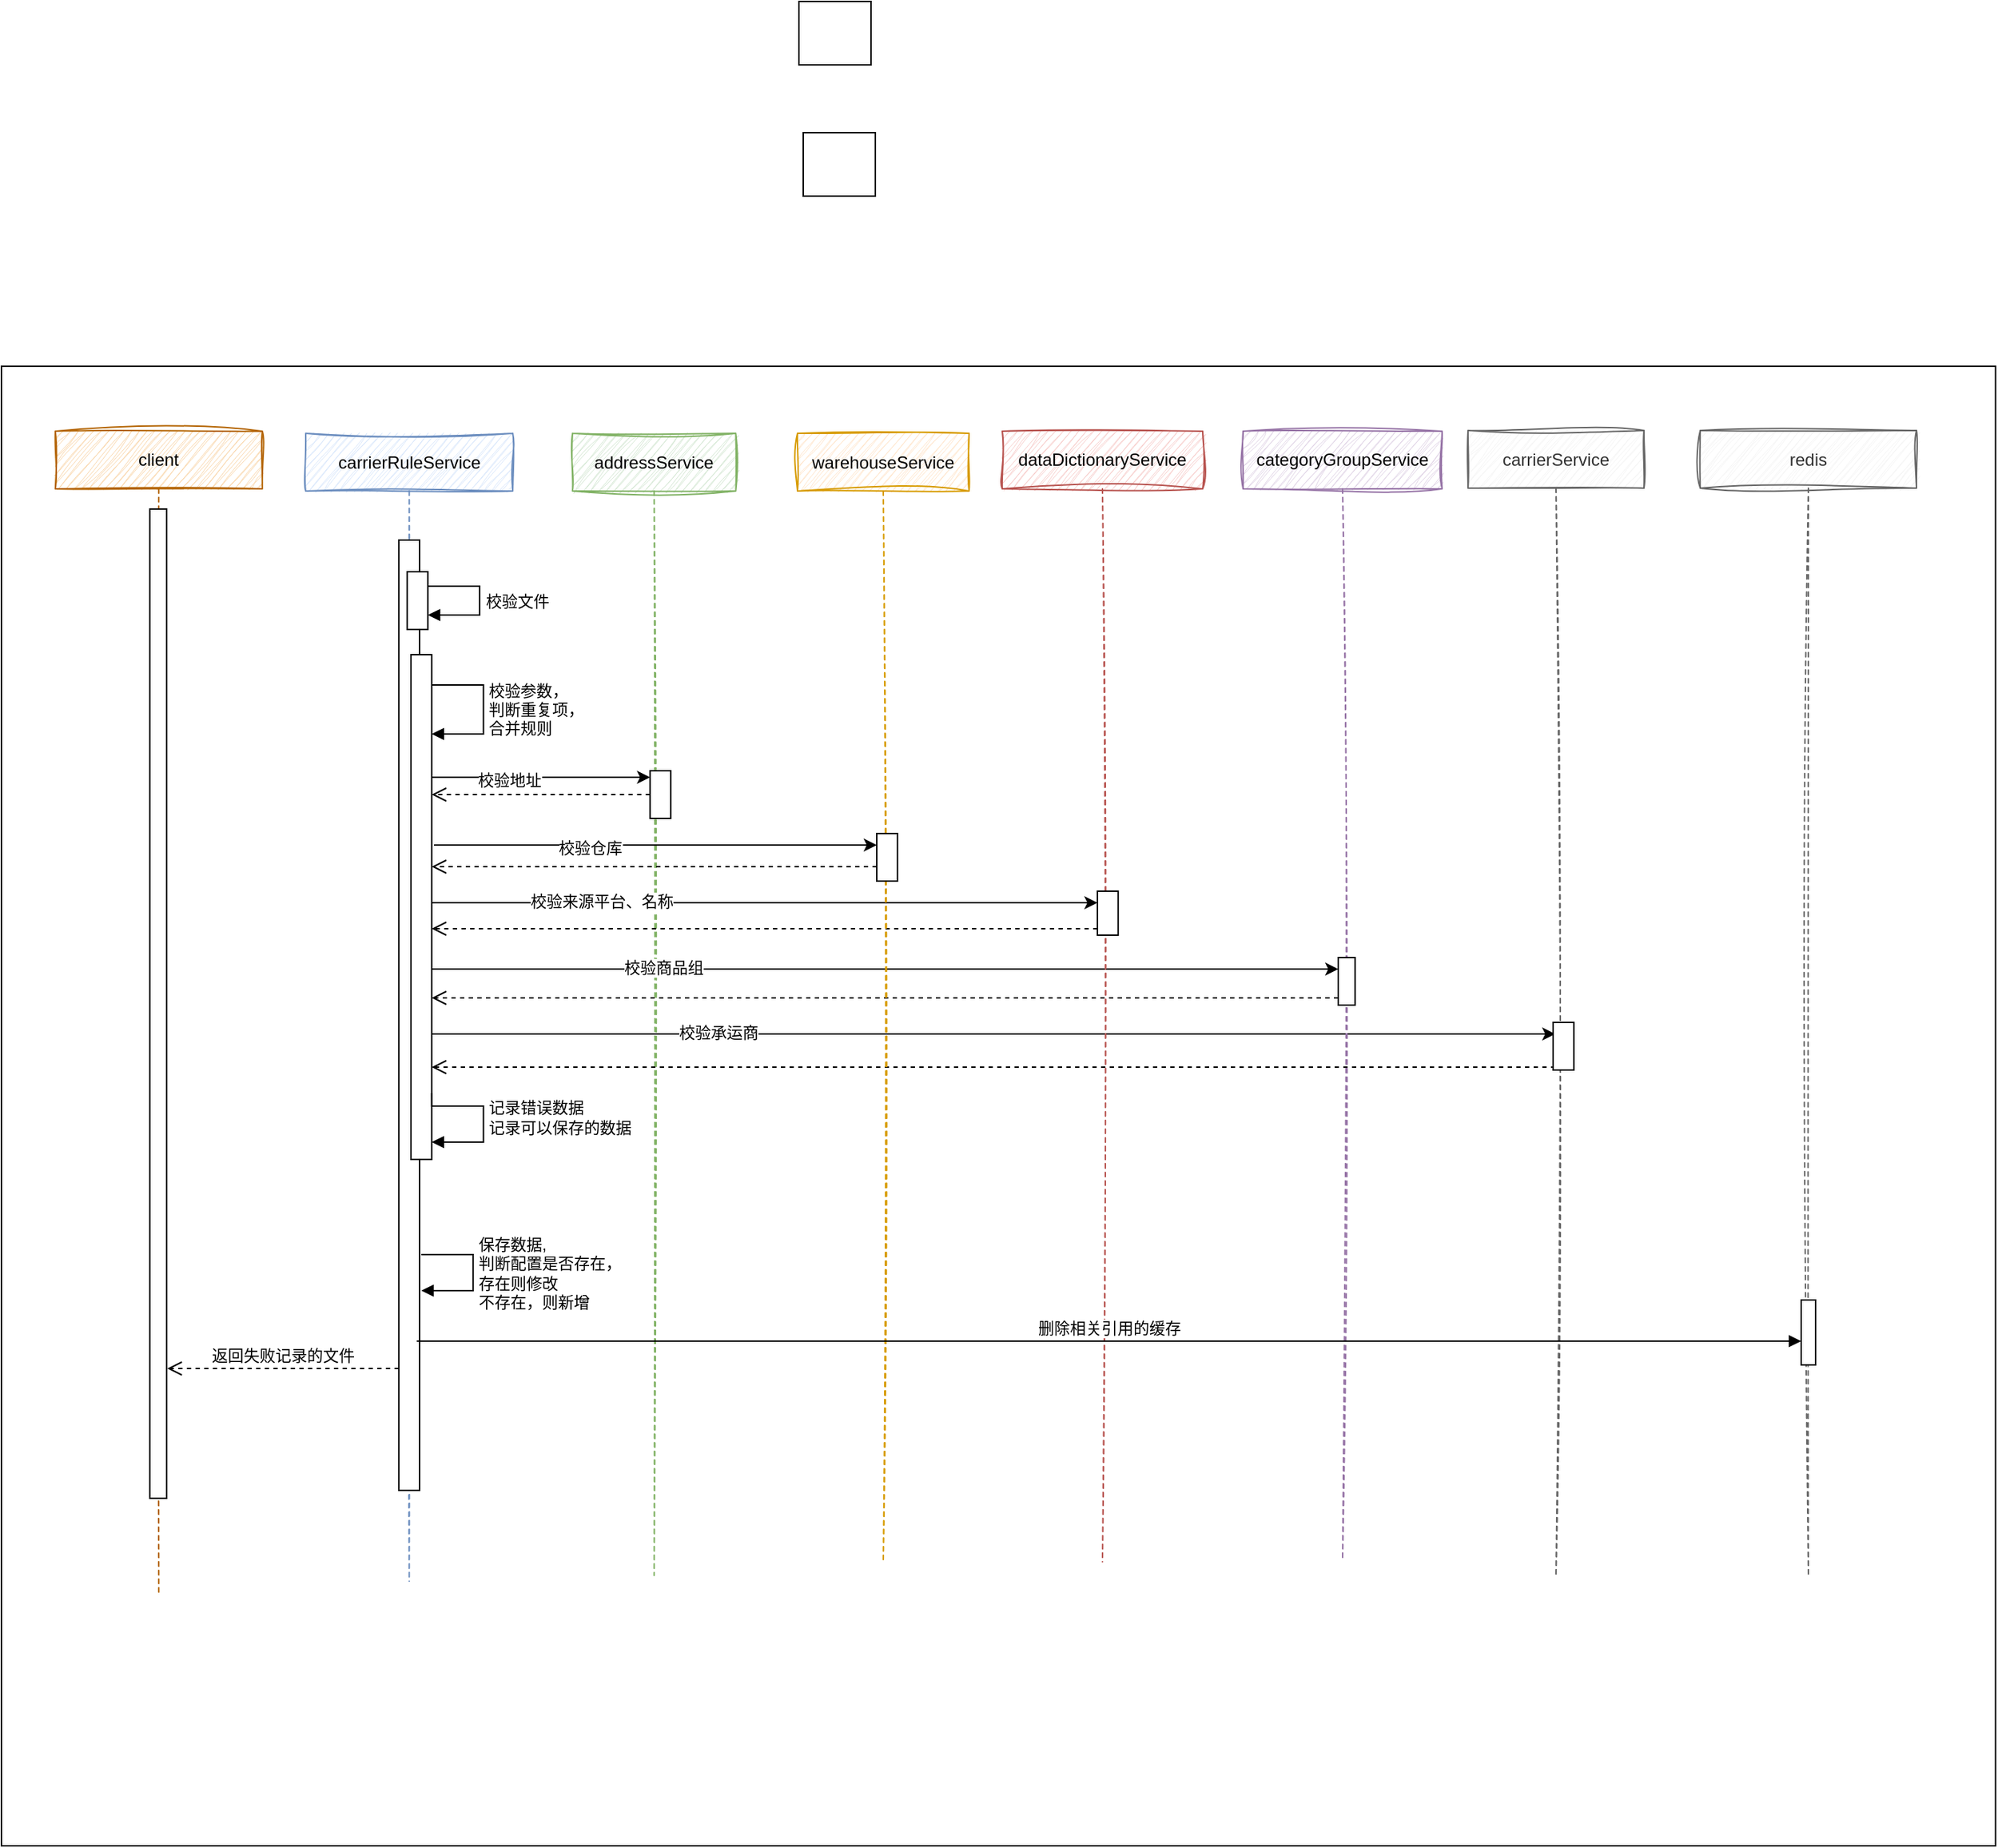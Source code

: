 <mxfile version="21.1.1" type="github">
  <diagram name="Page-1" id="H6m2QchIC2Lcc2bhJD-X">
    <mxGraphModel dx="4386" dy="798" grid="0" gridSize="10" guides="1" tooltips="1" connect="1" arrows="1" fold="1" page="1" pageScale="1" pageWidth="2500" pageHeight="1600" math="0" shadow="0">
      <root>
        <mxCell id="0" />
        <mxCell id="1" parent="0" />
        <UserObject label="" tags="修改商品分组" id="DbHAuOHDwygm2lhfX7S6-65">
          <mxCell style="rounded=0;whiteSpace=wrap;html=1;container=1;" vertex="1" collapsed="1" parent="1">
            <mxGeometry x="144" y="76" width="50" height="44" as="geometry">
              <mxRectangle x="1020" y="228" width="1077" height="1016" as="alternateBounds" />
            </mxGeometry>
          </mxCell>
        </UserObject>
        <mxCell id="DbHAuOHDwygm2lhfX7S6-1" value="categoryGroupService" style="shape=umlLifeline;perimeter=lifelinePerimeter;whiteSpace=wrap;html=1;container=0;dropTarget=0;collapsible=0;recursiveResize=0;outlineConnect=0;portConstraint=eastwest;newEdgeStyle={&quot;edgeStyle&quot;:&quot;elbowEdgeStyle&quot;,&quot;elbow&quot;:&quot;vertical&quot;,&quot;curved&quot;:0,&quot;rounded&quot;:0};sketch=1;curveFitting=1;jiggle=2;fillColor=#dae8fc;strokeColor=#6c8ebf;" vertex="1" parent="DbHAuOHDwygm2lhfX7S6-65">
          <mxGeometry x="308.286" y="44" width="140.13" height="737" as="geometry" />
        </mxCell>
        <mxCell id="DbHAuOHDwygm2lhfX7S6-3" value="修改" style="html=1;verticalAlign=bottom;startArrow=none;endArrow=block;startSize=8;edgeStyle=elbowEdgeStyle;elbow=vertical;curved=0;rounded=0;startFill=0;" edge="1" parent="DbHAuOHDwygm2lhfX7S6-1" source="DbHAuOHDwygm2lhfX7S6-35">
          <mxGeometry relative="1" as="geometry">
            <mxPoint x="5.005" y="80" as="sourcePoint" />
            <mxPoint x="65.06" y="80" as="targetPoint" />
          </mxGeometry>
        </mxCell>
        <mxCell id="DbHAuOHDwygm2lhfX7S6-17" value="" style="html=1;points=[];perimeter=orthogonalPerimeter;outlineConnect=0;targetShapes=umlLifeline;portConstraint=eastwest;newEdgeStyle={&quot;edgeStyle&quot;:&quot;elbowEdgeStyle&quot;,&quot;elbow&quot;:&quot;vertical&quot;,&quot;curved&quot;:0,&quot;rounded&quot;:0};sketch=1;curveFitting=1;jiggle=2;" vertex="1" parent="DbHAuOHDwygm2lhfX7S6-1">
          <mxGeometry x="65.06" y="80" width="10.009" height="611" as="geometry" />
        </mxCell>
        <mxCell id="DbHAuOHDwygm2lhfX7S6-28" value="" style="endArrow=classic;html=1;rounded=0;edgeStyle=orthogonalEdgeStyle;sketch=1;curveFitting=1;jiggle=2;" edge="1" parent="DbHAuOHDwygm2lhfX7S6-1" source="DbHAuOHDwygm2lhfX7S6-17" target="DbHAuOHDwygm2lhfX7S6-17">
          <mxGeometry width="50" height="50" relative="1" as="geometry">
            <mxPoint x="95.088" y="305" as="sourcePoint" />
            <mxPoint x="155.144" y="305" as="targetPoint" />
            <Array as="points">
              <mxPoint x="95.088" y="275" />
              <mxPoint x="95.088" y="306" />
            </Array>
          </mxGeometry>
        </mxCell>
        <mxCell id="DbHAuOHDwygm2lhfX7S6-29" value="根据结果&lt;br&gt;决定是否可以修改名称" style="edgeLabel;html=1;align=center;verticalAlign=middle;resizable=0;points=[];" vertex="1" connectable="0" parent="DbHAuOHDwygm2lhfX7S6-28">
          <mxGeometry x="0.111" relative="1" as="geometry">
            <mxPoint x="53" y="-4" as="offset" />
          </mxGeometry>
        </mxCell>
        <mxCell id="DbHAuOHDwygm2lhfX7S6-5" value="carrierRuleService" style="shape=umlLifeline;perimeter=lifelinePerimeter;whiteSpace=wrap;html=1;container=0;dropTarget=0;collapsible=0;recursiveResize=0;outlineConnect=0;portConstraint=eastwest;newEdgeStyle={&quot;edgeStyle&quot;:&quot;elbowEdgeStyle&quot;,&quot;elbow&quot;:&quot;vertical&quot;,&quot;curved&quot;:0,&quot;rounded&quot;:0};fillColor=#f8cecc;strokeColor=#b85450;sketch=1;curveFitting=1;jiggle=2;" vertex="1" parent="DbHAuOHDwygm2lhfX7S6-65">
          <mxGeometry x="758.704" y="44" width="150.139" height="763" as="geometry" />
        </mxCell>
        <mxCell id="DbHAuOHDwygm2lhfX7S6-6" value="" style="html=1;points=[];perimeter=orthogonalPerimeter;outlineConnect=0;targetShapes=umlLifeline;portConstraint=eastwest;newEdgeStyle={&quot;edgeStyle&quot;:&quot;elbowEdgeStyle&quot;,&quot;elbow&quot;:&quot;vertical&quot;,&quot;curved&quot;:0,&quot;rounded&quot;:0};sketch=1;curveFitting=1;jiggle=2;" vertex="1" parent="DbHAuOHDwygm2lhfX7S6-5">
          <mxGeometry x="70.065" y="80" width="10.009" height="170" as="geometry" />
        </mxCell>
        <mxCell id="DbHAuOHDwygm2lhfX7S6-11" value="redis" style="shape=umlLifeline;perimeter=lifelinePerimeter;whiteSpace=wrap;html=1;container=0;dropTarget=0;collapsible=0;recursiveResize=0;outlineConnect=0;portConstraint=eastwest;newEdgeStyle={&quot;edgeStyle&quot;:&quot;elbowEdgeStyle&quot;,&quot;elbow&quot;:&quot;vertical&quot;,&quot;curved&quot;:0,&quot;rounded&quot;:0};fillColor=#d5e8d4;strokeColor=#82b366;sketch=1;curveFitting=1;jiggle=2;" vertex="1" parent="DbHAuOHDwygm2lhfX7S6-65">
          <mxGeometry x="528.491" y="44" width="140.13" height="750" as="geometry" />
        </mxCell>
        <mxCell id="DbHAuOHDwygm2lhfX7S6-13" value="" style="html=1;points=[];perimeter=orthogonalPerimeter;outlineConnect=0;targetShapes=umlLifeline;portConstraint=eastwest;newEdgeStyle={&quot;edgeStyle&quot;:&quot;elbowEdgeStyle&quot;,&quot;elbow&quot;:&quot;vertical&quot;,&quot;curved&quot;:0,&quot;rounded&quot;:0};sketch=1;curveFitting=1;jiggle=2;" vertex="1" parent="DbHAuOHDwygm2lhfX7S6-11">
          <mxGeometry x="65.06" y="84" width="10.009" height="61" as="geometry" />
        </mxCell>
        <mxCell id="DbHAuOHDwygm2lhfX7S6-23" value="" style="html=1;points=[];perimeter=orthogonalPerimeter;outlineConnect=0;targetShapes=umlLifeline;portConstraint=eastwest;newEdgeStyle={&quot;edgeStyle&quot;:&quot;elbowEdgeStyle&quot;,&quot;elbow&quot;:&quot;vertical&quot;,&quot;curved&quot;:0,&quot;rounded&quot;:0};sketch=1;curveFitting=1;jiggle=2;" vertex="1" parent="DbHAuOHDwygm2lhfX7S6-11">
          <mxGeometry x="65.06" y="175" width="10.009" height="45" as="geometry" />
        </mxCell>
        <mxCell id="DbHAuOHDwygm2lhfX7S6-40" value="" style="html=1;points=[];perimeter=orthogonalPerimeter;outlineConnect=0;targetShapes=umlLifeline;portConstraint=eastwest;newEdgeStyle={&quot;edgeStyle&quot;:&quot;elbowEdgeStyle&quot;,&quot;elbow&quot;:&quot;vertical&quot;,&quot;curved&quot;:0,&quot;rounded&quot;:0};" vertex="1" parent="DbHAuOHDwygm2lhfX7S6-11">
          <mxGeometry x="65.06" y="656" width="10.009" height="39" as="geometry" />
        </mxCell>
        <mxCell id="DbHAuOHDwygm2lhfX7S6-14" value="" style="endArrow=classic;html=1;rounded=0;sketch=1;curveFitting=1;jiggle=2;exitX=1;exitY=0.044;exitDx=0;exitDy=0;exitPerimeter=0;" edge="1" parent="DbHAuOHDwygm2lhfX7S6-65" source="DbHAuOHDwygm2lhfX7S6-17" target="DbHAuOHDwygm2lhfX7S6-13">
          <mxGeometry width="50" height="50" relative="1" as="geometry">
            <mxPoint x="383.356" y="149" as="sourcePoint" />
            <mxPoint x="433.402" y="99" as="targetPoint" />
            <Array as="points">
              <mxPoint x="551.512" y="138" />
            </Array>
          </mxGeometry>
        </mxCell>
        <mxCell id="DbHAuOHDwygm2lhfX7S6-15" value="查询是否被引用" style="edgeLabel;html=1;align=center;verticalAlign=middle;resizable=0;points=[];" vertex="1" connectable="0" parent="DbHAuOHDwygm2lhfX7S6-14">
          <mxGeometry x="-0.151" y="-3" relative="1" as="geometry">
            <mxPoint as="offset" />
          </mxGeometry>
        </mxCell>
        <mxCell id="DbHAuOHDwygm2lhfX7S6-16" style="edgeStyle=elbowEdgeStyle;rounded=0;orthogonalLoop=1;jettySize=auto;html=1;elbow=vertical;curved=0;dashed=1;dashPattern=8 8;sketch=1;curveFitting=1;jiggle=2;endArrow=open;verticalAlign=bottom;endSize=8;" edge="1" parent="DbHAuOHDwygm2lhfX7S6-65" source="DbHAuOHDwygm2lhfX7S6-13" target="DbHAuOHDwygm2lhfX7S6-17">
          <mxGeometry relative="1" as="geometry">
            <mxPoint x="423.393" y="154" as="targetPoint" />
            <Array as="points">
              <mxPoint x="511.475" y="170" />
            </Array>
          </mxGeometry>
        </mxCell>
        <mxCell id="DbHAuOHDwygm2lhfX7S6-18" value="返回结果" style="edgeLabel;html=1;align=center;verticalAlign=middle;resizable=0;points=[];" vertex="1" connectable="0" parent="DbHAuOHDwygm2lhfX7S6-16">
          <mxGeometry x="0.371" y="-2" relative="1" as="geometry">
            <mxPoint as="offset" />
          </mxGeometry>
        </mxCell>
        <mxCell id="DbHAuOHDwygm2lhfX7S6-19" value="" style="endArrow=classic;html=1;rounded=0;sketch=1;curveFitting=1;jiggle=2;" edge="1" parent="DbHAuOHDwygm2lhfX7S6-65" target="DbHAuOHDwygm2lhfX7S6-6">
          <mxGeometry width="50" height="50" relative="1" as="geometry">
            <mxPoint x="383.356" y="209" as="sourcePoint" />
            <mxPoint x="463.43" y="179" as="targetPoint" />
            <Array as="points">
              <mxPoint x="473.44" y="209" />
              <mxPoint x="633.588" y="209" />
            </Array>
          </mxGeometry>
        </mxCell>
        <mxCell id="DbHAuOHDwygm2lhfX7S6-20" value="如果redis返回空，根据groupId查询" style="edgeLabel;html=1;align=center;verticalAlign=middle;resizable=0;points=[];" vertex="1" connectable="0" parent="DbHAuOHDwygm2lhfX7S6-19">
          <mxGeometry x="-0.478" y="2" relative="1" as="geometry">
            <mxPoint x="1" y="-8" as="offset" />
          </mxGeometry>
        </mxCell>
        <mxCell id="DbHAuOHDwygm2lhfX7S6-24" value="" style="endArrow=classic;html=1;rounded=0;sketch=1;curveFitting=1;jiggle=2;" edge="1" parent="DbHAuOHDwygm2lhfX7S6-65" source="DbHAuOHDwygm2lhfX7S6-6" target="DbHAuOHDwygm2lhfX7S6-23">
          <mxGeometry width="50" height="50" relative="1" as="geometry">
            <mxPoint x="823.765" y="239" as="sourcePoint" />
            <mxPoint x="663.616" y="219" as="targetPoint" />
            <Array as="points">
              <mxPoint x="773.718" y="239" />
            </Array>
          </mxGeometry>
        </mxCell>
        <mxCell id="DbHAuOHDwygm2lhfX7S6-25" value="缓存结果" style="edgeLabel;html=1;align=center;verticalAlign=middle;resizable=0;points=[];" vertex="1" connectable="0" parent="DbHAuOHDwygm2lhfX7S6-24">
          <mxGeometry x="0.573" y="-1" relative="1" as="geometry">
            <mxPoint as="offset" />
          </mxGeometry>
        </mxCell>
        <mxCell id="DbHAuOHDwygm2lhfX7S6-26" value="" style="endArrow=open;html=1;rounded=0;dashed=1;sketch=1;curveFitting=1;jiggle=2;verticalAlign=bottom;endSize=8;" edge="1" parent="DbHAuOHDwygm2lhfX7S6-65" source="DbHAuOHDwygm2lhfX7S6-6" target="DbHAuOHDwygm2lhfX7S6-17">
          <mxGeometry width="50" height="50" relative="1" as="geometry">
            <mxPoint x="433.402" y="279" as="sourcePoint" />
            <mxPoint x="483.449" y="229" as="targetPoint" />
            <Array as="points">
              <mxPoint x="583.542" y="279" />
            </Array>
          </mxGeometry>
        </mxCell>
        <mxCell id="DbHAuOHDwygm2lhfX7S6-27" value="返回结果" style="edgeLabel;html=1;align=center;verticalAlign=middle;resizable=0;points=[];" vertex="1" connectable="0" parent="DbHAuOHDwygm2lhfX7S6-26">
          <mxGeometry x="0.479" y="3" relative="1" as="geometry">
            <mxPoint as="offset" />
          </mxGeometry>
        </mxCell>
        <mxCell id="DbHAuOHDwygm2lhfX7S6-34" value="client" style="shape=umlLifeline;perimeter=lifelinePerimeter;whiteSpace=wrap;html=1;container=0;dropTarget=0;collapsible=0;recursiveResize=0;outlineConnect=0;portConstraint=eastwest;newEdgeStyle={&quot;edgeStyle&quot;:&quot;elbowEdgeStyle&quot;,&quot;elbow&quot;:&quot;vertical&quot;,&quot;curved&quot;:0,&quot;rounded&quot;:0};fillColor=#fad7ac;strokeColor=#b46504;sketch=1;curveFitting=1;jiggle=2;" vertex="1" parent="DbHAuOHDwygm2lhfX7S6-65">
          <mxGeometry x="106.099" y="44" width="150.139" height="736" as="geometry" />
        </mxCell>
        <mxCell id="DbHAuOHDwygm2lhfX7S6-35" value="" style="html=1;points=[];perimeter=orthogonalPerimeter;outlineConnect=0;targetShapes=umlLifeline;portConstraint=eastwest;newEdgeStyle={&quot;edgeStyle&quot;:&quot;elbowEdgeStyle&quot;,&quot;elbow&quot;:&quot;vertical&quot;,&quot;curved&quot;:0,&quot;rounded&quot;:0};sketch=1;curveFitting=1;jiggle=2;" vertex="1" parent="DbHAuOHDwygm2lhfX7S6-34">
          <mxGeometry x="70.065" y="65" width="10.009" height="621" as="geometry" />
        </mxCell>
        <mxCell id="DbHAuOHDwygm2lhfX7S6-45" value="" style="endArrow=classic;html=1;rounded=0;sketch=1;curveFitting=1;jiggle=2;" edge="1" parent="DbHAuOHDwygm2lhfX7S6-65" source="DbHAuOHDwygm2lhfX7S6-17" target="DbHAuOHDwygm2lhfX7S6-40">
          <mxGeometry width="50" height="50" relative="1" as="geometry">
            <mxPoint x="541.503" y="495" as="sourcePoint" />
            <mxPoint x="591.549" y="445" as="targetPoint" />
          </mxGeometry>
        </mxCell>
        <mxCell id="DbHAuOHDwygm2lhfX7S6-46" value="删除商品分类缓存" style="edgeLabel;html=1;align=center;verticalAlign=middle;resizable=0;points=[];" vertex="1" connectable="0" parent="DbHAuOHDwygm2lhfX7S6-45">
          <mxGeometry x="-0.365" y="-2" relative="1" as="geometry">
            <mxPoint x="38" y="-11" as="offset" />
          </mxGeometry>
        </mxCell>
        <mxCell id="DbHAuOHDwygm2lhfX7S6-48" value="修改名称" style="shape=umlFrame;whiteSpace=wrap;html=1;pointerEvents=0;width=56;height=21;" vertex="1" parent="DbHAuOHDwygm2lhfX7S6-65">
          <mxGeometry x="109.101" y="415" width="309.287" height="123" as="geometry" />
        </mxCell>
        <mxCell id="DbHAuOHDwygm2lhfX7S6-49" value="return" style="html=1;verticalAlign=bottom;endArrow=open;dashed=1;endSize=8;edgeStyle=elbowEdgeStyle;elbow=vertical;curved=0;rounded=0;" edge="1" parent="DbHAuOHDwygm2lhfX7S6-65" source="DbHAuOHDwygm2lhfX7S6-17" target="DbHAuOHDwygm2lhfX7S6-34">
          <mxGeometry relative="1" as="geometry">
            <mxPoint x="265.246" y="626" as="sourcePoint" />
            <mxPoint x="188.175" y="715" as="targetPoint" />
            <Array as="points">
              <mxPoint x="260.242" y="718" />
            </Array>
            <mxPoint as="offset" />
          </mxGeometry>
        </mxCell>
        <mxCell id="DbHAuOHDwygm2lhfX7S6-51" value="返回无法修改" style="html=1;verticalAlign=bottom;endArrow=open;dashed=1;endSize=8;edgeStyle=elbowEdgeStyle;elbow=vertical;curved=0;rounded=0;" edge="1" parent="DbHAuOHDwygm2lhfX7S6-65">
          <mxGeometry y="-7" relative="1" as="geometry">
            <mxPoint x="371.345" y="452" as="sourcePoint" />
            <mxPoint x="186.173" y="452" as="targetPoint" />
            <mxPoint as="offset" />
          </mxGeometry>
        </mxCell>
        <mxCell id="DbHAuOHDwygm2lhfX7S6-39" value="被引用" style="shape=umlFrame;whiteSpace=wrap;html=1;pointerEvents=0;width=64;height=22;" vertex="1" parent="DbHAuOHDwygm2lhfX7S6-65">
          <mxGeometry x="61.057" y="390" width="576.535" height="286" as="geometry" />
        </mxCell>
        <UserObject label="" tags="修改匹配规则" id="DbHAuOHDwygm2lhfX7S6-66">
          <mxCell style="rounded=0;whiteSpace=wrap;html=1;container=1;" vertex="1" collapsed="1" parent="1">
            <mxGeometry x="147" y="167" width="50" height="44" as="geometry">
              <mxRectangle x="157" y="448" width="971" height="845" as="alternateBounds" />
            </mxGeometry>
          </mxCell>
        </UserObject>
        <mxCell id="DbHAuOHDwygm2lhfX7S6-52" value="client" style="shape=umlLifeline;perimeter=lifelinePerimeter;whiteSpace=wrap;html=1;container=0;dropTarget=0;collapsible=0;recursiveResize=0;outlineConnect=0;portConstraint=eastwest;newEdgeStyle={&quot;edgeStyle&quot;:&quot;elbowEdgeStyle&quot;,&quot;elbow&quot;:&quot;vertical&quot;,&quot;curved&quot;:0,&quot;rounded&quot;:0};fillColor=#fad7ac;strokeColor=#b46504;sketch=1;curveFitting=1;jiggle=2;" vertex="1" parent="DbHAuOHDwygm2lhfX7S6-66">
          <mxGeometry x="41" y="72" width="150" height="736" as="geometry" />
        </mxCell>
        <mxCell id="DbHAuOHDwygm2lhfX7S6-69" value="" style="html=1;points=[];perimeter=orthogonalPerimeter;outlineConnect=0;targetShapes=umlLifeline;portConstraint=eastwest;newEdgeStyle={&quot;edgeStyle&quot;:&quot;elbowEdgeStyle&quot;,&quot;elbow&quot;:&quot;vertical&quot;,&quot;curved&quot;:0,&quot;rounded&quot;:0};" vertex="1" parent="DbHAuOHDwygm2lhfX7S6-52">
          <mxGeometry x="70" y="71" width="10" height="550" as="geometry" />
        </mxCell>
        <mxCell id="DbHAuOHDwygm2lhfX7S6-59" value="redis" style="shape=umlLifeline;perimeter=lifelinePerimeter;whiteSpace=wrap;html=1;container=0;dropTarget=0;collapsible=0;recursiveResize=0;outlineConnect=0;portConstraint=eastwest;newEdgeStyle={&quot;edgeStyle&quot;:&quot;elbowEdgeStyle&quot;,&quot;elbow&quot;:&quot;vertical&quot;,&quot;curved&quot;:0,&quot;rounded&quot;:0};fillColor=#d5e8d4;strokeColor=#82b366;sketch=1;curveFitting=1;jiggle=2;" vertex="1" parent="DbHAuOHDwygm2lhfX7S6-66">
          <mxGeometry x="463" y="72" width="140" height="750" as="geometry" />
        </mxCell>
        <mxCell id="DbHAuOHDwygm2lhfX7S6-63" value="carrierRuleService" style="shape=umlLifeline;perimeter=lifelinePerimeter;whiteSpace=wrap;html=1;container=0;dropTarget=0;collapsible=0;recursiveResize=0;outlineConnect=0;portConstraint=eastwest;newEdgeStyle={&quot;edgeStyle&quot;:&quot;elbowEdgeStyle&quot;,&quot;elbow&quot;:&quot;vertical&quot;,&quot;curved&quot;:0,&quot;rounded&quot;:0};fillColor=#f8cecc;strokeColor=#b85450;sketch=1;curveFitting=1;jiggle=2;" vertex="1" parent="DbHAuOHDwygm2lhfX7S6-66">
          <mxGeometry x="252" y="72" width="150" height="763" as="geometry" />
        </mxCell>
        <mxCell id="DbHAuOHDwygm2lhfX7S6-67" value="" style="html=1;points=[];perimeter=orthogonalPerimeter;outlineConnect=0;targetShapes=umlLifeline;portConstraint=eastwest;newEdgeStyle={&quot;edgeStyle&quot;:&quot;elbowEdgeStyle&quot;,&quot;elbow&quot;:&quot;vertical&quot;,&quot;curved&quot;:0,&quot;rounded&quot;:0};" vertex="1" parent="DbHAuOHDwygm2lhfX7S6-63">
          <mxGeometry x="70" y="83" width="10" height="534" as="geometry" />
        </mxCell>
        <mxCell id="DbHAuOHDwygm2lhfX7S6-88" value="" style="html=1;points=[];perimeter=orthogonalPerimeter;outlineConnect=0;targetShapes=umlLifeline;portConstraint=eastwest;newEdgeStyle={&quot;edgeStyle&quot;:&quot;elbowEdgeStyle&quot;,&quot;elbow&quot;:&quot;vertical&quot;,&quot;curved&quot;:0,&quot;rounded&quot;:0};" vertex="1" parent="DbHAuOHDwygm2lhfX7S6-63">
          <mxGeometry x="76" y="115" width="10" height="85" as="geometry" />
        </mxCell>
        <mxCell id="DbHAuOHDwygm2lhfX7S6-68" value="" style="endArrow=classic;html=1;rounded=0;" edge="1" parent="DbHAuOHDwygm2lhfX7S6-66" source="DbHAuOHDwygm2lhfX7S6-69" target="DbHAuOHDwygm2lhfX7S6-67">
          <mxGeometry width="50" height="50" relative="1" as="geometry">
            <mxPoint x="175" y="188" as="sourcePoint" />
            <mxPoint x="225" y="138" as="targetPoint" />
            <Array as="points">
              <mxPoint x="252" y="159" />
            </Array>
          </mxGeometry>
        </mxCell>
        <mxCell id="DbHAuOHDwygm2lhfX7S6-70" value="修改" style="edgeLabel;html=1;align=center;verticalAlign=middle;resizable=0;points=[];" vertex="1" connectable="0" parent="DbHAuOHDwygm2lhfX7S6-68">
          <mxGeometry x="-0.18" y="-3" relative="1" as="geometry">
            <mxPoint as="offset" />
          </mxGeometry>
        </mxCell>
        <mxCell id="DbHAuOHDwygm2lhfX7S6-91" value="" style="endArrow=classic;html=1;rounded=0;edgeStyle=orthogonalEdgeStyle;" edge="1" parent="DbHAuOHDwygm2lhfX7S6-66" target="DbHAuOHDwygm2lhfX7S6-88">
          <mxGeometry width="50" height="50" relative="1" as="geometry">
            <mxPoint x="340" y="214" as="sourcePoint" />
            <mxPoint x="410" y="200" as="targetPoint" />
            <Array as="points">
              <mxPoint x="374" y="214" />
              <mxPoint x="374" y="236" />
            </Array>
          </mxGeometry>
        </mxCell>
        <mxCell id="DbHAuOHDwygm2lhfX7S6-92" value="校验参数" style="edgeLabel;html=1;align=center;verticalAlign=middle;resizable=0;points=[];" vertex="1" connectable="0" parent="DbHAuOHDwygm2lhfX7S6-91">
          <mxGeometry x="-0.503" relative="1" as="geometry">
            <mxPoint x="18" y="8" as="offset" />
          </mxGeometry>
        </mxCell>
        <mxCell id="DbHAuOHDwygm2lhfX7S6-93" value="mysql" style="shape=umlLifeline;perimeter=lifelinePerimeter;whiteSpace=wrap;html=1;container=0;dropTarget=0;collapsible=0;recursiveResize=0;outlineConnect=0;portConstraint=eastwest;newEdgeStyle={&quot;edgeStyle&quot;:&quot;elbowEdgeStyle&quot;,&quot;elbow&quot;:&quot;vertical&quot;,&quot;curved&quot;:0,&quot;rounded&quot;:0};fillColor=#b1ddf0;strokeColor=#10739e;sketch=1;curveFitting=1;jiggle=2;" vertex="1" parent="DbHAuOHDwygm2lhfX7S6-66">
          <mxGeometry x="669" y="72" width="140" height="750" as="geometry" />
        </mxCell>
        <mxCell id="DbHAuOHDwygm2lhfX7S6-94" value="" style="html=1;points=[];perimeter=orthogonalPerimeter;outlineConnect=0;targetShapes=umlLifeline;portConstraint=eastwest;newEdgeStyle={&quot;edgeStyle&quot;:&quot;elbowEdgeStyle&quot;,&quot;elbow&quot;:&quot;vertical&quot;,&quot;curved&quot;:0,&quot;rounded&quot;:0};" vertex="1" parent="DbHAuOHDwygm2lhfX7S6-93">
          <mxGeometry x="63" y="168" width="10" height="36" as="geometry" />
        </mxCell>
        <mxCell id="DbHAuOHDwygm2lhfX7S6-95" value="" style="endArrow=classic;html=1;rounded=0;" edge="1" parent="DbHAuOHDwygm2lhfX7S6-66" source="DbHAuOHDwygm2lhfX7S6-88" target="DbHAuOHDwygm2lhfX7S6-94">
          <mxGeometry width="50" height="50" relative="1" as="geometry">
            <mxPoint x="384" y="295" as="sourcePoint" />
            <mxPoint x="434" y="245" as="targetPoint" />
            <Array as="points">
              <mxPoint x="421" y="252" />
              <mxPoint x="644" y="249" />
            </Array>
          </mxGeometry>
        </mxCell>
        <mxCell id="DbHAuOHDwygm2lhfX7S6-96" value="更新数据" style="edgeLabel;html=1;align=center;verticalAlign=middle;resizable=0;points=[];" vertex="1" connectable="0" parent="DbHAuOHDwygm2lhfX7S6-95">
          <mxGeometry x="-0.436" y="1" relative="1" as="geometry">
            <mxPoint as="offset" />
          </mxGeometry>
        </mxCell>
        <mxCell id="DbHAuOHDwygm2lhfX7S6-97" value="" style="group" vertex="1" connectable="0" parent="DbHAuOHDwygm2lhfX7S6-66">
          <mxGeometry x="37" y="296" width="596" height="179" as="geometry" />
        </mxCell>
        <mxCell id="DbHAuOHDwygm2lhfX7S6-71" value="删除商品组" style="shape=umlFrame;whiteSpace=wrap;html=1;pointerEvents=0;width=76;height=19;" vertex="1" parent="DbHAuOHDwygm2lhfX7S6-97">
          <mxGeometry width="596" height="179" as="geometry" />
        </mxCell>
        <mxCell id="DbHAuOHDwygm2lhfX7S6-73" value="" style="html=1;points=[];perimeter=orthogonalPerimeter;outlineConnect=0;targetShapes=umlLifeline;portConstraint=eastwest;newEdgeStyle={&quot;edgeStyle&quot;:&quot;elbowEdgeStyle&quot;,&quot;elbow&quot;:&quot;vertical&quot;,&quot;curved&quot;:0,&quot;rounded&quot;:0};" vertex="1" parent="DbHAuOHDwygm2lhfX7S6-97">
          <mxGeometry x="495" y="34" width="10" height="79" as="geometry" />
        </mxCell>
        <mxCell id="DbHAuOHDwygm2lhfX7S6-74" value="" style="endArrow=classic;html=1;rounded=0;" edge="1" parent="DbHAuOHDwygm2lhfX7S6-97" source="DbHAuOHDwygm2lhfX7S6-84" target="DbHAuOHDwygm2lhfX7S6-73">
          <mxGeometry width="50" height="50" relative="1" as="geometry">
            <mxPoint x="337" y="44" as="sourcePoint" />
            <mxPoint x="392" y="113" as="targetPoint" />
            <Array as="points">
              <mxPoint x="374" y="44" />
            </Array>
          </mxGeometry>
        </mxCell>
        <mxCell id="DbHAuOHDwygm2lhfX7S6-75" value="引用缓存数量-1" style="edgeLabel;html=1;align=center;verticalAlign=middle;resizable=0;points=[];" vertex="1" connectable="0" parent="DbHAuOHDwygm2lhfX7S6-74">
          <mxGeometry x="0.295" y="3" relative="1" as="geometry">
            <mxPoint as="offset" />
          </mxGeometry>
        </mxCell>
        <mxCell id="DbHAuOHDwygm2lhfX7S6-84" value="" style="html=1;points=[];perimeter=orthogonalPerimeter;outlineConnect=0;targetShapes=umlLifeline;portConstraint=eastwest;newEdgeStyle={&quot;edgeStyle&quot;:&quot;elbowEdgeStyle&quot;,&quot;elbow&quot;:&quot;vertical&quot;,&quot;curved&quot;:0,&quot;rounded&quot;:0};" vertex="1" parent="DbHAuOHDwygm2lhfX7S6-97">
          <mxGeometry x="295" y="25" width="10" height="80" as="geometry" />
        </mxCell>
        <mxCell id="DbHAuOHDwygm2lhfX7S6-98" value="" style="group" vertex="1" connectable="0" parent="DbHAuOHDwygm2lhfX7S6-66">
          <mxGeometry x="37" y="503" width="600" height="140" as="geometry" />
        </mxCell>
        <mxCell id="DbHAuOHDwygm2lhfX7S6-76" value="更换商品组" style="shape=umlFrame;whiteSpace=wrap;html=1;pointerEvents=0;width=68;height=22;" vertex="1" parent="DbHAuOHDwygm2lhfX7S6-98">
          <mxGeometry width="600" height="140" as="geometry" />
        </mxCell>
        <mxCell id="DbHAuOHDwygm2lhfX7S6-77" value="" style="html=1;points=[];perimeter=orthogonalPerimeter;outlineConnect=0;targetShapes=umlLifeline;portConstraint=eastwest;newEdgeStyle={&quot;edgeStyle&quot;:&quot;elbowEdgeStyle&quot;,&quot;elbow&quot;:&quot;vertical&quot;,&quot;curved&quot;:0,&quot;rounded&quot;:0};" vertex="1" parent="DbHAuOHDwygm2lhfX7S6-98">
          <mxGeometry x="495" y="34" width="10" height="79" as="geometry" />
        </mxCell>
        <mxCell id="DbHAuOHDwygm2lhfX7S6-82" value="" style="endArrow=classic;html=1;rounded=0;" edge="1" parent="DbHAuOHDwygm2lhfX7S6-98" source="DbHAuOHDwygm2lhfX7S6-85" target="DbHAuOHDwygm2lhfX7S6-77">
          <mxGeometry width="50" height="50" relative="1" as="geometry">
            <mxPoint x="300" y="-30" as="sourcePoint" />
            <mxPoint x="496" y="-26" as="targetPoint" />
            <Array as="points">
              <mxPoint x="361" y="41" />
            </Array>
          </mxGeometry>
        </mxCell>
        <mxCell id="DbHAuOHDwygm2lhfX7S6-83" value="原商品组引用缓存-1&lt;br&gt;新商品组引用缓存+1" style="edgeLabel;html=1;align=center;verticalAlign=middle;resizable=0;points=[];" vertex="1" connectable="0" parent="DbHAuOHDwygm2lhfX7S6-82">
          <mxGeometry x="0.295" y="3" relative="1" as="geometry">
            <mxPoint as="offset" />
          </mxGeometry>
        </mxCell>
        <mxCell id="DbHAuOHDwygm2lhfX7S6-85" value="" style="html=1;points=[];perimeter=orthogonalPerimeter;outlineConnect=0;targetShapes=umlLifeline;portConstraint=eastwest;newEdgeStyle={&quot;edgeStyle&quot;:&quot;elbowEdgeStyle&quot;,&quot;elbow&quot;:&quot;vertical&quot;,&quot;curved&quot;:0,&quot;rounded&quot;:0};" vertex="1" parent="DbHAuOHDwygm2lhfX7S6-98">
          <mxGeometry x="296" y="18" width="10" height="80" as="geometry" />
        </mxCell>
        <mxCell id="DbHAuOHDwygm2lhfX7S6-99" value="return" style="html=1;verticalAlign=bottom;endArrow=open;dashed=1;endSize=8;edgeStyle=elbowEdgeStyle;elbow=vertical;curved=0;rounded=0;" edge="1" parent="DbHAuOHDwygm2lhfX7S6-66" source="DbHAuOHDwygm2lhfX7S6-67">
          <mxGeometry relative="1" as="geometry">
            <mxPoint x="200" y="672" as="sourcePoint" />
            <mxPoint x="120" y="672" as="targetPoint" />
          </mxGeometry>
        </mxCell>
        <mxCell id="DbHAuOHDwygm2lhfX7S6-100" value="" style="rounded=0;whiteSpace=wrap;html=1;container=1;" vertex="1" parent="1">
          <mxGeometry x="-409" y="329" width="1382.796" height="1026" as="geometry" />
        </mxCell>
        <mxCell id="DbHAuOHDwygm2lhfX7S6-101" value="client" style="shape=umlLifeline;perimeter=lifelinePerimeter;whiteSpace=wrap;html=1;container=1;dropTarget=0;collapsible=0;recursiveResize=0;outlineConnect=0;portConstraint=eastwest;newEdgeStyle={&quot;edgeStyle&quot;:&quot;elbowEdgeStyle&quot;,&quot;elbow&quot;:&quot;vertical&quot;,&quot;curved&quot;:0,&quot;rounded&quot;:0};fillColor=#fad7ac;strokeColor=#b46504;rounded=0;sketch=1;curveFitting=1;jiggle=2;" vertex="1" parent="DbHAuOHDwygm2lhfX7S6-100">
          <mxGeometry x="37.329" y="45" width="143.576" height="807" as="geometry" />
        </mxCell>
        <mxCell id="DbHAuOHDwygm2lhfX7S6-160" value="" style="html=1;points=[];perimeter=orthogonalPerimeter;outlineConnect=0;targetShapes=umlLifeline;portConstraint=eastwest;newEdgeStyle={&quot;edgeStyle&quot;:&quot;elbowEdgeStyle&quot;,&quot;elbow&quot;:&quot;vertical&quot;,&quot;curved&quot;:0,&quot;rounded&quot;:0};" vertex="1" parent="DbHAuOHDwygm2lhfX7S6-101">
          <mxGeometry x="65.551" y="54" width="11.691" height="686" as="geometry" />
        </mxCell>
        <mxCell id="DbHAuOHDwygm2lhfX7S6-102" value="carrierRuleService" style="shape=umlLifeline;perimeter=lifelinePerimeter;whiteSpace=wrap;html=1;container=1;dropTarget=0;collapsible=0;recursiveResize=0;outlineConnect=0;portConstraint=eastwest;newEdgeStyle={&quot;edgeStyle&quot;:&quot;elbowEdgeStyle&quot;,&quot;elbow&quot;:&quot;vertical&quot;,&quot;curved&quot;:0,&quot;rounded&quot;:0};fillColor=#dae8fc;strokeColor=#6c8ebf;rounded=0;sketch=1;curveFitting=1;jiggle=2;" vertex="1" parent="DbHAuOHDwygm2lhfX7S6-100">
          <mxGeometry x="210.995" y="46.5" width="143.576" height="796" as="geometry" />
        </mxCell>
        <mxCell id="DbHAuOHDwygm2lhfX7S6-107" value="" style="html=1;points=[];perimeter=orthogonalPerimeter;outlineConnect=0;targetShapes=umlLifeline;portConstraint=eastwest;newEdgeStyle={&quot;edgeStyle&quot;:&quot;elbowEdgeStyle&quot;,&quot;elbow&quot;:&quot;vertical&quot;,&quot;curved&quot;:0,&quot;rounded&quot;:0};" vertex="1" parent="DbHAuOHDwygm2lhfX7S6-102">
          <mxGeometry x="64.604" y="74" width="14.356" height="659" as="geometry" />
        </mxCell>
        <mxCell id="DbHAuOHDwygm2lhfX7S6-113" value="" style="group" vertex="1" connectable="0" parent="DbHAuOHDwygm2lhfX7S6-102">
          <mxGeometry x="70.352" y="96" width="50.251" height="40" as="geometry" />
        </mxCell>
        <mxCell id="DbHAuOHDwygm2lhfX7S6-111" value="" style="html=1;points=[];perimeter=orthogonalPerimeter;outlineConnect=0;targetShapes=umlLifeline;portConstraint=eastwest;newEdgeStyle={&quot;edgeStyle&quot;:&quot;elbowEdgeStyle&quot;,&quot;elbow&quot;:&quot;vertical&quot;,&quot;curved&quot;:0,&quot;rounded&quot;:0};" vertex="1" parent="DbHAuOHDwygm2lhfX7S6-113">
          <mxGeometry width="14.357" height="40" as="geometry" />
        </mxCell>
        <mxCell id="DbHAuOHDwygm2lhfX7S6-112" value="校验文件" style="html=1;align=left;spacingLeft=2;endArrow=block;rounded=0;edgeStyle=orthogonalEdgeStyle;curved=0;rounded=0;" edge="1" target="DbHAuOHDwygm2lhfX7S6-111" parent="DbHAuOHDwygm2lhfX7S6-113" source="DbHAuOHDwygm2lhfX7S6-111">
          <mxGeometry relative="1" as="geometry">
            <mxPoint x="20.1" y="10" as="sourcePoint" />
            <Array as="points">
              <mxPoint x="50.251" y="10" />
              <mxPoint x="50.251" y="30" />
            </Array>
          </mxGeometry>
        </mxCell>
        <mxCell id="DbHAuOHDwygm2lhfX7S6-103" value="addressService" style="shape=umlLifeline;perimeter=lifelinePerimeter;whiteSpace=wrap;html=1;container=1;dropTarget=0;collapsible=0;recursiveResize=0;outlineConnect=0;portConstraint=eastwest;newEdgeStyle={&quot;edgeStyle&quot;:&quot;elbowEdgeStyle&quot;,&quot;elbow&quot;:&quot;vertical&quot;,&quot;curved&quot;:0,&quot;rounded&quot;:0};fillColor=#d5e8d4;strokeColor=#82b366;rounded=0;sketch=1;curveFitting=1;jiggle=2;" vertex="1" parent="DbHAuOHDwygm2lhfX7S6-100">
          <mxGeometry x="395.999" y="46.5" width="113.215" height="792" as="geometry" />
        </mxCell>
        <mxCell id="DbHAuOHDwygm2lhfX7S6-121" value="" style="html=1;points=[];perimeter=orthogonalPerimeter;outlineConnect=0;targetShapes=umlLifeline;portConstraint=eastwest;newEdgeStyle={&quot;edgeStyle&quot;:&quot;elbowEdgeStyle&quot;,&quot;elbow&quot;:&quot;vertical&quot;,&quot;curved&quot;:0,&quot;rounded&quot;:0};" vertex="1" parent="DbHAuOHDwygm2lhfX7S6-103">
          <mxGeometry x="53.783" y="234" width="14.357" height="33" as="geometry" />
        </mxCell>
        <mxCell id="DbHAuOHDwygm2lhfX7S6-143" value="" style="endArrow=classic;html=1;rounded=0;" edge="1" parent="DbHAuOHDwygm2lhfX7S6-100" source="DbHAuOHDwygm2lhfX7S6-115" target="DbHAuOHDwygm2lhfX7S6-121">
          <mxGeometry width="50" height="50" relative="1" as="geometry">
            <mxPoint x="340.205" y="286" as="sourcePoint" />
            <mxPoint x="503.878" y="286" as="targetPoint" />
            <Array as="points">
              <mxPoint x="423" y="285" />
            </Array>
          </mxGeometry>
        </mxCell>
        <mxCell id="DbHAuOHDwygm2lhfX7S6-144" value="校验地址" style="edgeLabel;html=1;align=center;verticalAlign=middle;resizable=0;points=[];" vertex="1" connectable="0" parent="DbHAuOHDwygm2lhfX7S6-143">
          <mxGeometry x="-0.3" y="-2" relative="1" as="geometry">
            <mxPoint as="offset" />
          </mxGeometry>
        </mxCell>
        <mxCell id="DbHAuOHDwygm2lhfX7S6-148" value="" style="html=1;verticalAlign=bottom;endArrow=open;dashed=1;endSize=8;edgeStyle=elbowEdgeStyle;elbow=vertical;curved=0;rounded=0;" edge="1" parent="DbHAuOHDwygm2lhfX7S6-100" source="DbHAuOHDwygm2lhfX7S6-137" target="DbHAuOHDwygm2lhfX7S6-115">
          <mxGeometry relative="1" as="geometry">
            <mxPoint x="431.395" y="352" as="sourcePoint" />
            <mxPoint x="337.867" y="352" as="targetPoint" />
            <Array as="points">
              <mxPoint x="551.811" y="347" />
              <mxPoint x="503.878" y="354" />
              <mxPoint x="575.193" y="327" />
            </Array>
          </mxGeometry>
        </mxCell>
        <mxCell id="DbHAuOHDwygm2lhfX7S6-145" value="" style="html=1;verticalAlign=bottom;endArrow=open;dashed=1;endSize=8;edgeStyle=elbowEdgeStyle;elbow=vertical;curved=0;rounded=0;" edge="1" parent="DbHAuOHDwygm2lhfX7S6-100" source="DbHAuOHDwygm2lhfX7S6-121" target="DbHAuOHDwygm2lhfX7S6-115">
          <mxGeometry relative="1" as="geometry">
            <mxPoint x="439.578" y="355" as="sourcePoint" />
            <mxPoint x="346.051" y="355" as="targetPoint" />
            <Array as="points">
              <mxPoint x="457.115" y="304" />
            </Array>
          </mxGeometry>
        </mxCell>
        <mxCell id="DbHAuOHDwygm2lhfX7S6-149" value="" style="endArrow=classic;html=1;rounded=0;" edge="1" parent="DbHAuOHDwygm2lhfX7S6-100" source="DbHAuOHDwygm2lhfX7S6-115" target="DbHAuOHDwygm2lhfX7S6-138">
          <mxGeometry width="50" height="50" relative="1" as="geometry">
            <mxPoint x="348.389" y="388" as="sourcePoint" />
            <mxPoint x="680.411" y="388" as="targetPoint" />
            <Array as="points">
              <mxPoint x="445.424" y="372" />
            </Array>
          </mxGeometry>
        </mxCell>
        <mxCell id="DbHAuOHDwygm2lhfX7S6-150" value="校验来源平台、名称" style="edgeLabel;html=1;align=center;verticalAlign=middle;resizable=0;points=[];" vertex="1" connectable="0" parent="DbHAuOHDwygm2lhfX7S6-149">
          <mxGeometry x="-0.49" y="1" relative="1" as="geometry">
            <mxPoint as="offset" />
          </mxGeometry>
        </mxCell>
        <mxCell id="DbHAuOHDwygm2lhfX7S6-152" value="" style="endArrow=classic;html=1;rounded=0;" edge="1" parent="DbHAuOHDwygm2lhfX7S6-100" source="DbHAuOHDwygm2lhfX7S6-115" target="DbHAuOHDwygm2lhfX7S6-141">
          <mxGeometry width="50" height="50" relative="1" as="geometry">
            <mxPoint x="343.713" y="418" as="sourcePoint" />
            <mxPoint x="880.325" y="418" as="targetPoint" />
            <Array as="points">
              <mxPoint x="445.424" y="418" />
            </Array>
          </mxGeometry>
        </mxCell>
        <mxCell id="DbHAuOHDwygm2lhfX7S6-153" value="校验商品组" style="edgeLabel;html=1;align=center;verticalAlign=middle;resizable=0;points=[];" vertex="1" connectable="0" parent="DbHAuOHDwygm2lhfX7S6-152">
          <mxGeometry x="-0.49" y="1" relative="1" as="geometry">
            <mxPoint as="offset" />
          </mxGeometry>
        </mxCell>
        <mxCell id="DbHAuOHDwygm2lhfX7S6-154" value="" style="html=1;verticalAlign=bottom;endArrow=open;dashed=1;endSize=8;edgeStyle=elbowEdgeStyle;elbow=vertical;curved=0;rounded=0;" edge="1" parent="DbHAuOHDwygm2lhfX7S6-100" source="DbHAuOHDwygm2lhfX7S6-141" target="DbHAuOHDwygm2lhfX7S6-115">
          <mxGeometry relative="1" as="geometry">
            <mxPoint x="881.763" y="441" as="sourcePoint" />
            <mxPoint x="342.544" y="441" as="targetPoint" />
            <Array as="points">
              <mxPoint x="735" y="438" />
            </Array>
          </mxGeometry>
        </mxCell>
        <mxCell id="DbHAuOHDwygm2lhfX7S6-155" value="" style="endArrow=classic;html=1;rounded=0;" edge="1" parent="DbHAuOHDwygm2lhfX7S6-100" source="DbHAuOHDwygm2lhfX7S6-115" target="DbHAuOHDwygm2lhfX7S6-106">
          <mxGeometry width="50" height="50" relative="1" as="geometry">
            <mxPoint x="343.713" y="463" as="sourcePoint" />
            <mxPoint x="1080.24" y="463" as="targetPoint" />
            <Array as="points">
              <mxPoint x="445.424" y="463" />
            </Array>
          </mxGeometry>
        </mxCell>
        <mxCell id="DbHAuOHDwygm2lhfX7S6-156" value="校验承运商" style="edgeLabel;html=1;align=center;verticalAlign=middle;resizable=0;points=[];" vertex="1" connectable="0" parent="DbHAuOHDwygm2lhfX7S6-155">
          <mxGeometry x="-0.49" y="1" relative="1" as="geometry">
            <mxPoint as="offset" />
          </mxGeometry>
        </mxCell>
        <mxCell id="DbHAuOHDwygm2lhfX7S6-157" value="" style="html=1;verticalAlign=bottom;endArrow=open;dashed=1;endSize=8;edgeStyle=elbowEdgeStyle;elbow=vertical;curved=0;rounded=0;" edge="1" parent="DbHAuOHDwygm2lhfX7S6-100" source="DbHAuOHDwygm2lhfX7S6-106" target="DbHAuOHDwygm2lhfX7S6-115">
          <mxGeometry relative="1" as="geometry">
            <mxPoint x="1080.24" y="486" as="sourcePoint" />
            <mxPoint x="342.544" y="486" as="targetPoint" />
            <Array as="points">
              <mxPoint x="507" y="486" />
            </Array>
          </mxGeometry>
        </mxCell>
        <mxCell id="DbHAuOHDwygm2lhfX7S6-151" value="" style="html=1;verticalAlign=bottom;endArrow=open;dashed=1;endSize=8;edgeStyle=elbowEdgeStyle;elbow=vertical;curved=0;rounded=0;" edge="1" parent="DbHAuOHDwygm2lhfX7S6-100" source="DbHAuOHDwygm2lhfX7S6-138" target="DbHAuOHDwygm2lhfX7S6-115">
          <mxGeometry relative="1" as="geometry">
            <mxPoint x="429.056" y="425.333" as="sourcePoint" />
            <mxPoint x="340.205" y="425.333" as="targetPoint" />
            <Array as="points">
              <mxPoint x="748.218" y="390" />
            </Array>
          </mxGeometry>
        </mxCell>
        <mxCell id="DbHAuOHDwygm2lhfX7S6-159" value="保存数据,&lt;br&gt;判断配置是否存在，&lt;br&gt;存在则修改&lt;br&gt;不存在，则新增" style="html=1;align=left;spacingLeft=2;endArrow=block;rounded=0;edgeStyle=orthogonalEdgeStyle;curved=0;rounded=0;" edge="1" parent="DbHAuOHDwygm2lhfX7S6-100">
          <mxGeometry relative="1" as="geometry">
            <mxPoint x="291.171" y="616" as="sourcePoint" />
            <Array as="points">
              <mxPoint x="290.855" y="616" />
              <mxPoint x="327.097" y="616" />
              <mxPoint x="327.097" y="641" />
            </Array>
            <mxPoint x="291.183" y="641" as="targetPoint" />
          </mxGeometry>
        </mxCell>
        <mxCell id="DbHAuOHDwygm2lhfX7S6-161" value="返回失败记录的文件" style="html=1;verticalAlign=bottom;endArrow=open;dashed=1;endSize=8;edgeStyle=elbowEdgeStyle;elbow=vertical;curved=0;rounded=0;" edge="1" parent="DbHAuOHDwygm2lhfX7S6-100" source="DbHAuOHDwygm2lhfX7S6-107">
          <mxGeometry relative="1" as="geometry">
            <mxPoint x="205.76" y="736" as="sourcePoint" />
            <mxPoint x="115" y="695" as="targetPoint" />
            <Array as="points" />
          </mxGeometry>
        </mxCell>
        <mxCell id="DbHAuOHDwygm2lhfX7S6-114" value="" style="group" vertex="1" connectable="0" parent="DbHAuOHDwygm2lhfX7S6-100">
          <mxGeometry x="284.003" y="200" width="50.248" height="350" as="geometry" />
        </mxCell>
        <mxCell id="DbHAuOHDwygm2lhfX7S6-115" value="" style="html=1;points=[];perimeter=orthogonalPerimeter;outlineConnect=0;targetShapes=umlLifeline;portConstraint=eastwest;newEdgeStyle={&quot;edgeStyle&quot;:&quot;elbowEdgeStyle&quot;,&quot;elbow&quot;:&quot;vertical&quot;,&quot;curved&quot;:0,&quot;rounded&quot;:0};" vertex="1" parent="DbHAuOHDwygm2lhfX7S6-114">
          <mxGeometry width="14.356" height="350" as="geometry" />
        </mxCell>
        <mxCell id="DbHAuOHDwygm2lhfX7S6-116" value="校验参数，&lt;br&gt;判断重复项，&lt;br&gt;合并规则" style="html=1;align=left;spacingLeft=2;endArrow=block;rounded=0;edgeStyle=orthogonalEdgeStyle;curved=0;rounded=0;" edge="1" parent="DbHAuOHDwygm2lhfX7S6-114" source="DbHAuOHDwygm2lhfX7S6-115" target="DbHAuOHDwygm2lhfX7S6-115">
          <mxGeometry relative="1" as="geometry">
            <mxPoint x="20.099" y="40.23" as="sourcePoint" />
            <Array as="points">
              <mxPoint x="50.271" y="21" />
              <mxPoint x="50.271" y="55" />
            </Array>
          </mxGeometry>
        </mxCell>
        <mxCell id="DbHAuOHDwygm2lhfX7S6-158" value="记录错误数据&lt;br&gt;记录可以保存的数据" style="html=1;align=left;spacingLeft=2;endArrow=block;rounded=0;edgeStyle=orthogonalEdgeStyle;curved=0;rounded=0;" edge="1" parent="DbHAuOHDwygm2lhfX7S6-114">
          <mxGeometry relative="1" as="geometry">
            <mxPoint x="14.356" y="304" as="sourcePoint" />
            <Array as="points">
              <mxPoint x="14.029" y="313" />
              <mxPoint x="50.271" y="313" />
              <mxPoint x="50.271" y="338" />
            </Array>
            <mxPoint x="14.356" y="338" as="targetPoint" />
          </mxGeometry>
        </mxCell>
        <mxCell id="DbHAuOHDwygm2lhfX7S6-165" value="" style="endArrow=classic;html=1;rounded=0;" edge="1" parent="DbHAuOHDwygm2lhfX7S6-100" target="DbHAuOHDwygm2lhfX7S6-137">
          <mxGeometry width="50" height="50" relative="1" as="geometry">
            <mxPoint x="300" y="332" as="sourcePoint" />
            <mxPoint x="452" y="332" as="targetPoint" />
            <Array as="points">
              <mxPoint x="425" y="332" />
            </Array>
          </mxGeometry>
        </mxCell>
        <mxCell id="DbHAuOHDwygm2lhfX7S6-166" value="校验仓库" style="edgeLabel;html=1;align=center;verticalAlign=middle;resizable=0;points=[];" vertex="1" connectable="0" parent="DbHAuOHDwygm2lhfX7S6-165">
          <mxGeometry x="-0.3" y="-2" relative="1" as="geometry">
            <mxPoint as="offset" />
          </mxGeometry>
        </mxCell>
        <mxCell id="DbHAuOHDwygm2lhfX7S6-104" value="warehouseService" style="shape=umlLifeline;perimeter=lifelinePerimeter;whiteSpace=wrap;html=1;container=1;dropTarget=0;collapsible=0;recursiveResize=0;outlineConnect=0;portConstraint=eastwest;newEdgeStyle={&quot;edgeStyle&quot;:&quot;elbowEdgeStyle&quot;,&quot;elbow&quot;:&quot;vertical&quot;,&quot;curved&quot;:0,&quot;rounded&quot;:0};fillColor=#ffe6cc;strokeColor=#d79b00;rounded=0;sketch=1;curveFitting=1;jiggle=2;" vertex="1" parent="DbHAuOHDwygm2lhfX7S6-100">
          <mxGeometry x="552" y="46.5" width="119" height="782.5" as="geometry" />
        </mxCell>
        <mxCell id="DbHAuOHDwygm2lhfX7S6-137" value="" style="html=1;points=[];perimeter=orthogonalPerimeter;outlineConnect=0;targetShapes=umlLifeline;portConstraint=eastwest;newEdgeStyle={&quot;edgeStyle&quot;:&quot;elbowEdgeStyle&quot;,&quot;elbow&quot;:&quot;vertical&quot;,&quot;curved&quot;:0,&quot;rounded&quot;:0};" vertex="1" parent="DbHAuOHDwygm2lhfX7S6-104">
          <mxGeometry x="55.0" y="277.5" width="14.357" height="33" as="geometry" />
        </mxCell>
        <mxCell id="DbHAuOHDwygm2lhfX7S6-105" value="dataDictionaryService" style="shape=umlLifeline;perimeter=lifelinePerimeter;whiteSpace=wrap;html=1;container=1;dropTarget=0;collapsible=0;recursiveResize=0;outlineConnect=0;portConstraint=eastwest;newEdgeStyle={&quot;edgeStyle&quot;:&quot;elbowEdgeStyle&quot;,&quot;elbow&quot;:&quot;vertical&quot;,&quot;curved&quot;:0,&quot;rounded&quot;:0};fillColor=#f8cecc;strokeColor=#b85450;rounded=0;sketch=1;curveFitting=1;jiggle=2;" vertex="1" parent="DbHAuOHDwygm2lhfX7S6-100">
          <mxGeometry x="694" y="45" width="139" height="784" as="geometry" />
        </mxCell>
        <mxCell id="DbHAuOHDwygm2lhfX7S6-138" value="" style="html=1;points=[];perimeter=orthogonalPerimeter;outlineConnect=0;targetShapes=umlLifeline;portConstraint=eastwest;newEdgeStyle={&quot;edgeStyle&quot;:&quot;elbowEdgeStyle&quot;,&quot;elbow&quot;:&quot;vertical&quot;,&quot;curved&quot;:0,&quot;rounded&quot;:0};" vertex="1" parent="DbHAuOHDwygm2lhfX7S6-105">
          <mxGeometry x="66.004" y="319" width="14.356" height="30.5" as="geometry" />
        </mxCell>
        <mxCell id="DbHAuOHDwygm2lhfX7S6-140" value="categoryGroupService" style="shape=umlLifeline;perimeter=lifelinePerimeter;whiteSpace=wrap;html=1;container=1;dropTarget=0;collapsible=0;recursiveResize=0;outlineConnect=0;portConstraint=eastwest;newEdgeStyle={&quot;edgeStyle&quot;:&quot;elbowEdgeStyle&quot;,&quot;elbow&quot;:&quot;vertical&quot;,&quot;curved&quot;:0,&quot;rounded&quot;:0};fillColor=#e1d5e7;strokeColor=#9673a6;rounded=0;sketch=1;curveFitting=1;jiggle=2;" vertex="1" parent="DbHAuOHDwygm2lhfX7S6-100">
          <mxGeometry x="861" y="45" width="138" height="783" as="geometry" />
        </mxCell>
        <mxCell id="DbHAuOHDwygm2lhfX7S6-141" value="" style="html=1;points=[];perimeter=orthogonalPerimeter;outlineConnect=0;targetShapes=umlLifeline;portConstraint=eastwest;newEdgeStyle={&quot;edgeStyle&quot;:&quot;elbowEdgeStyle&quot;,&quot;elbow&quot;:&quot;vertical&quot;,&quot;curved&quot;:0,&quot;rounded&quot;:0};" vertex="1" parent="DbHAuOHDwygm2lhfX7S6-100">
          <mxGeometry x="926.998" y="410" width="11.691" height="33" as="geometry" />
        </mxCell>
        <mxCell id="DbHAuOHDwygm2lhfX7S6-106" value="carrierService" style="shape=umlLifeline;perimeter=lifelinePerimeter;whiteSpace=wrap;html=1;container=1;dropTarget=0;collapsible=0;recursiveResize=0;outlineConnect=0;portConstraint=eastwest;newEdgeStyle={&quot;edgeStyle&quot;:&quot;elbowEdgeStyle&quot;,&quot;elbow&quot;:&quot;vertical&quot;,&quot;curved&quot;:0,&quot;rounded&quot;:0};fillColor=#f5f5f5;strokeColor=#666666;rounded=0;sketch=1;curveFitting=1;jiggle=2;fontColor=#333333;" vertex="1" parent="DbHAuOHDwygm2lhfX7S6-100">
          <mxGeometry x="1017" y="44.5" width="122" height="794" as="geometry" />
        </mxCell>
        <mxCell id="DbHAuOHDwygm2lhfX7S6-139" value="" style="html=1;points=[];perimeter=orthogonalPerimeter;outlineConnect=0;targetShapes=umlLifeline;portConstraint=eastwest;newEdgeStyle={&quot;edgeStyle&quot;:&quot;elbowEdgeStyle&quot;,&quot;elbow&quot;:&quot;vertical&quot;,&quot;curved&quot;:0,&quot;rounded&quot;:0};" vertex="1" parent="DbHAuOHDwygm2lhfX7S6-106">
          <mxGeometry x="59.005" y="410.5" width="14.357" height="33" as="geometry" />
        </mxCell>
        <mxCell id="DbHAuOHDwygm2lhfX7S6-163" value="redis" style="shape=umlLifeline;perimeter=lifelinePerimeter;whiteSpace=wrap;html=1;container=1;dropTarget=0;collapsible=0;recursiveResize=0;outlineConnect=0;portConstraint=eastwest;newEdgeStyle={&quot;edgeStyle&quot;:&quot;elbowEdgeStyle&quot;,&quot;elbow&quot;:&quot;vertical&quot;,&quot;curved&quot;:0,&quot;rounded&quot;:0};fillColor=#f5f5f5;strokeColor=#666666;rounded=0;sketch=1;curveFitting=1;jiggle=2;fontColor=#333333;" vertex="1" parent="DbHAuOHDwygm2lhfX7S6-100">
          <mxGeometry x="1178" y="44.5" width="150" height="793" as="geometry" />
        </mxCell>
        <mxCell id="DbHAuOHDwygm2lhfX7S6-167" value="" style="html=1;points=[];perimeter=orthogonalPerimeter;outlineConnect=0;targetShapes=umlLifeline;portConstraint=eastwest;newEdgeStyle={&quot;edgeStyle&quot;:&quot;elbowEdgeStyle&quot;,&quot;elbow&quot;:&quot;vertical&quot;,&quot;curved&quot;:0,&quot;rounded&quot;:0};" vertex="1" parent="DbHAuOHDwygm2lhfX7S6-163">
          <mxGeometry x="70" y="603" width="10" height="45" as="geometry" />
        </mxCell>
        <mxCell id="DbHAuOHDwygm2lhfX7S6-169" value="删除相关引用的缓存" style="html=1;verticalAlign=bottom;endArrow=block;edgeStyle=elbowEdgeStyle;elbow=vertical;curved=0;rounded=0;" edge="1" parent="DbHAuOHDwygm2lhfX7S6-100" target="DbHAuOHDwygm2lhfX7S6-167">
          <mxGeometry width="80" relative="1" as="geometry">
            <mxPoint x="288" y="676" as="sourcePoint" />
            <mxPoint x="368" y="676" as="targetPoint" />
          </mxGeometry>
        </mxCell>
      </root>
    </mxGraphModel>
  </diagram>
</mxfile>
